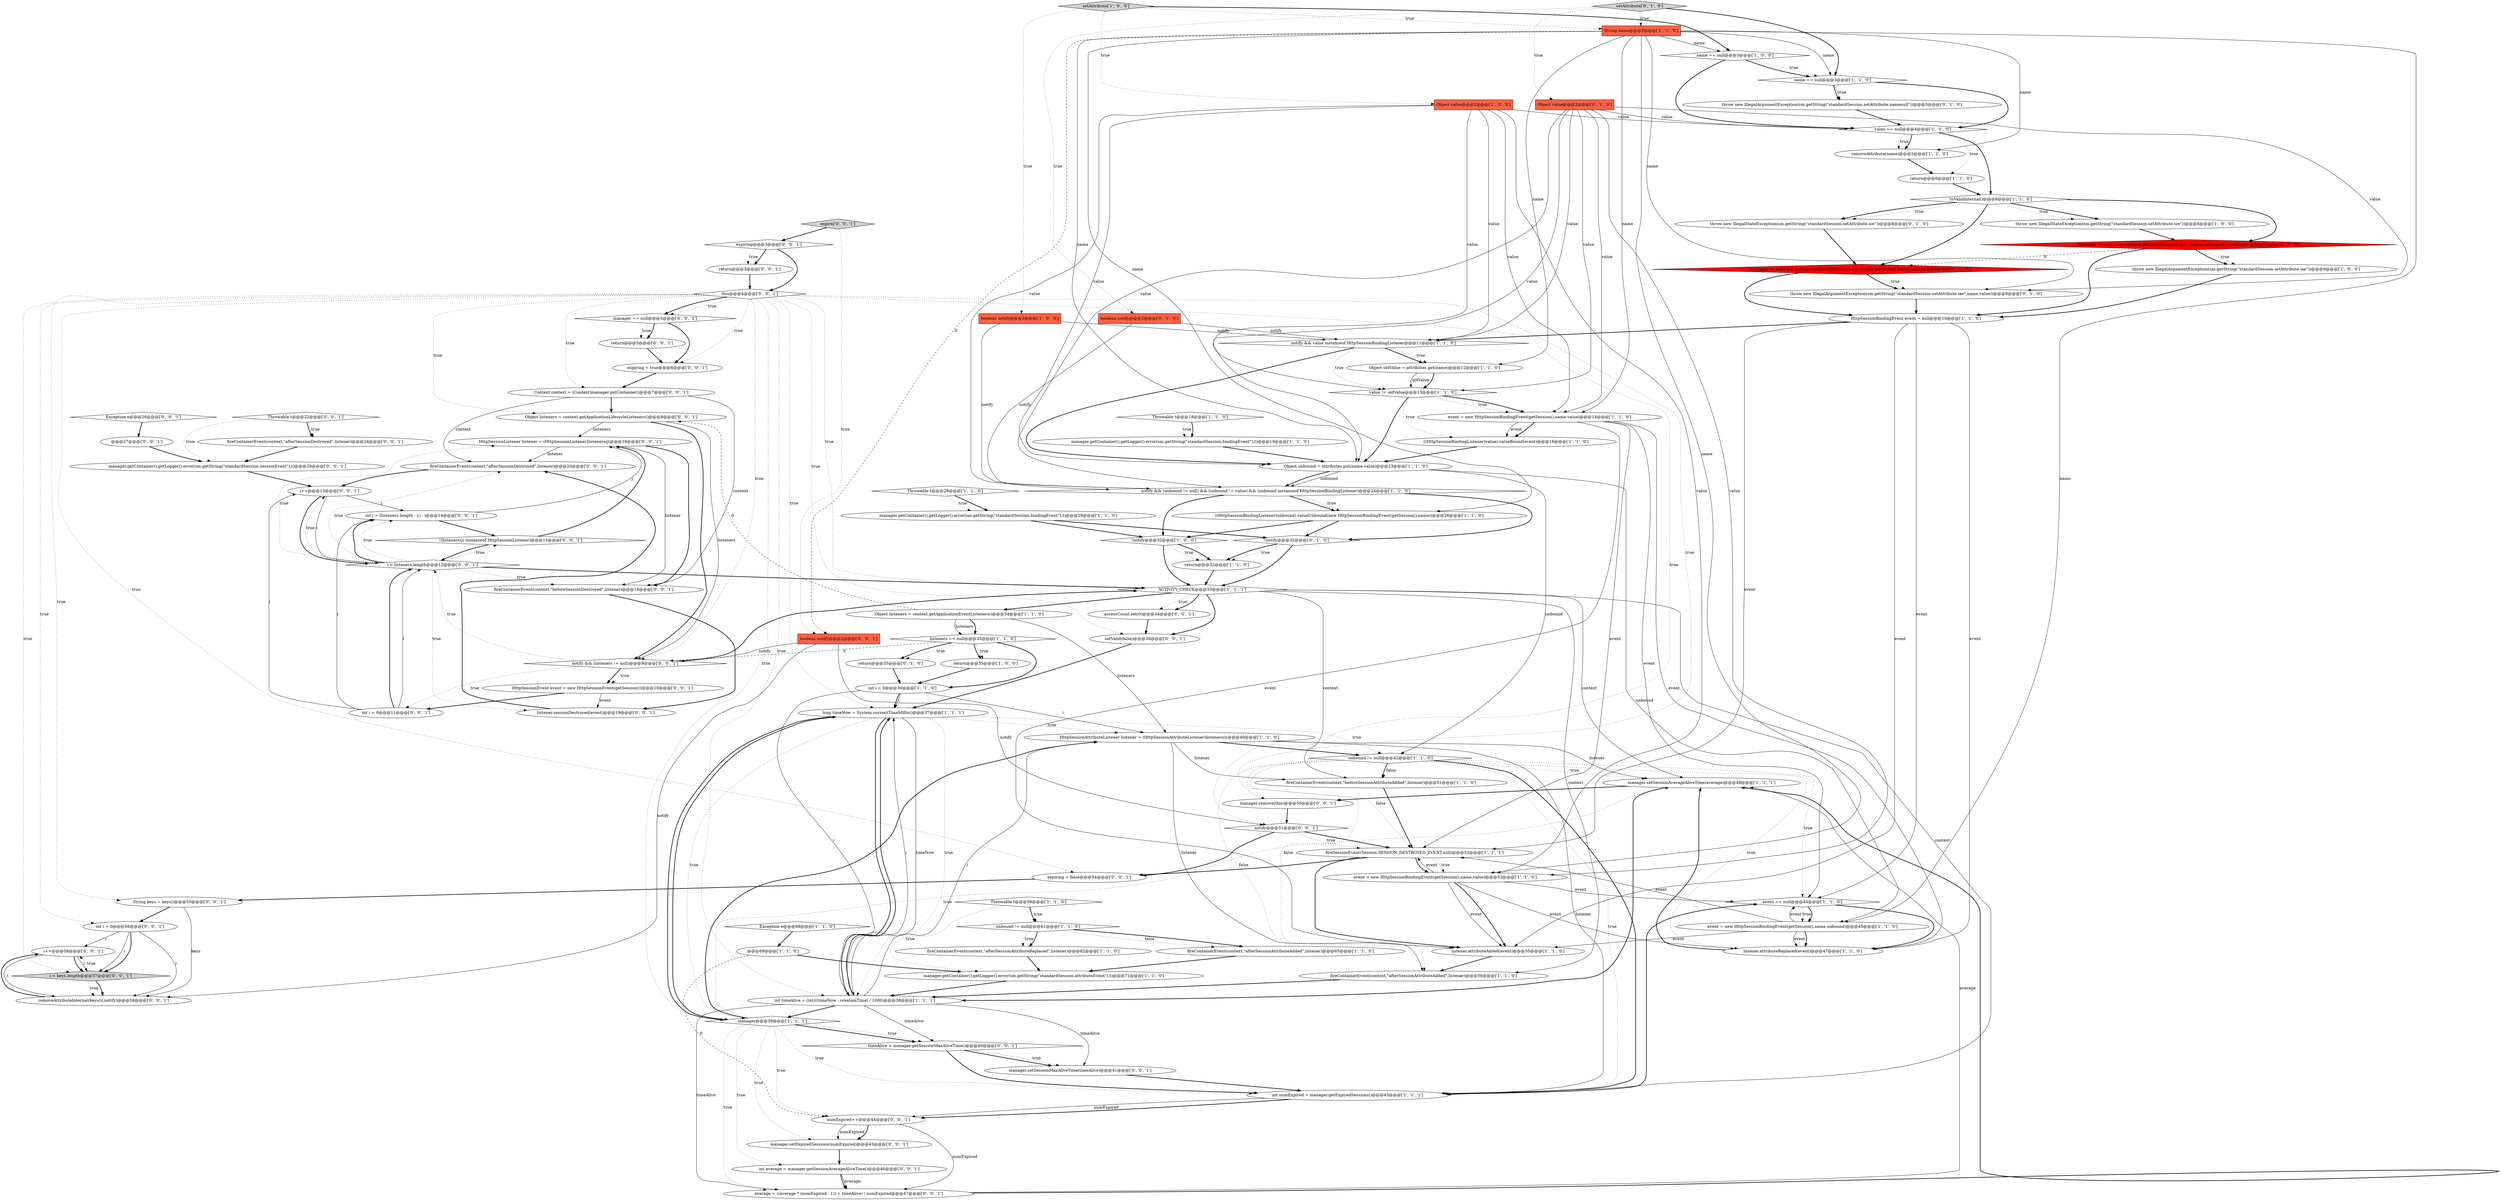 digraph {
87 [style = filled, label = "expiring = true@@@6@@@['0', '0', '1']", fillcolor = white, shape = ellipse image = "AAA0AAABBB3BBB"];
7 [style = filled, label = "Throwable t@@@59@@@['1', '1', '0']", fillcolor = white, shape = diamond image = "AAA0AAABBB1BBB"];
34 [style = filled, label = "event == null@@@44@@@['1', '1', '0']", fillcolor = white, shape = diamond image = "AAA0AAABBB1BBB"];
104 [style = filled, label = "HttpSessionListener listener = (HttpSessionListener)listeners(j(@@@16@@@['0', '0', '1']", fillcolor = white, shape = ellipse image = "AAA0AAABBB3BBB"];
69 [style = filled, label = "accessCount.set(0)@@@34@@@['0', '0', '1']", fillcolor = white, shape = ellipse image = "AAA0AAABBB3BBB"];
76 [style = filled, label = "expiring@@@3@@@['0', '0', '1']", fillcolor = white, shape = diamond image = "AAA0AAABBB3BBB"];
46 [style = filled, label = "removeAttribute(name)@@@5@@@['1', '1', '0']", fillcolor = white, shape = ellipse image = "AAA0AAABBB1BBB"];
36 [style = filled, label = "boolean notify@@@2@@@['1', '0', '0']", fillcolor = tomato, shape = box image = "AAA0AAABBB1BBB"];
98 [style = filled, label = "i++@@@13@@@['0', '0', '1']", fillcolor = white, shape = ellipse image = "AAA0AAABBB3BBB"];
24 [style = filled, label = "notify && (unbound != null) && (unbound != value) && (unbound instanceof HttpSessionBindingListener)@@@24@@@['1', '1', '0']", fillcolor = white, shape = diamond image = "AAA0AAABBB1BBB"];
13 [style = filled, label = "event = new HttpSessionBindingEvent(getSession(),name,unbound)@@@45@@@['1', '1', '0']", fillcolor = white, shape = ellipse image = "AAA0AAABBB1BBB"];
50 [style = filled, label = "event = new HttpSessionBindingEvent(getSession(),name,value)@@@53@@@['1', '1', '0']", fillcolor = white, shape = ellipse image = "AAA0AAABBB1BBB"];
42 [style = filled, label = "event = new HttpSessionBindingEvent(getSession(),name,value)@@@14@@@['1', '1', '0']", fillcolor = white, shape = ellipse image = "AAA0AAABBB1BBB"];
27 [style = filled, label = "return@@@6@@@['1', '1', '0']", fillcolor = white, shape = ellipse image = "AAA0AAABBB1BBB"];
21 [style = filled, label = "manager.setSessionAverageAliveTime(average)@@@48@@@['1', '1', '1']", fillcolor = white, shape = ellipse image = "AAA0AAABBB1BBB"];
25 [style = filled, label = "listener.attributeReplaced(event)@@@47@@@['1', '1', '0']", fillcolor = white, shape = ellipse image = "AAA0AAABBB1BBB"];
60 [style = filled, label = "throw new IllegalArgumentException(sm.getString(\"standardSession.setAttribute.iae\",name,value))@@@9@@@['0', '1', '0']", fillcolor = white, shape = ellipse image = "AAA0AAABBB2BBB"];
1 [style = filled, label = "return@@@35@@@['1', '0', '0']", fillcolor = white, shape = ellipse image = "AAA0AAABBB1BBB"];
29 [style = filled, label = "(manager != null) && manager.getDistributable() && !(value instanceof Serializable)@@@9@@@['1', '0', '0']", fillcolor = red, shape = diamond image = "AAA1AAABBB1BBB"];
88 [style = filled, label = "i++@@@58@@@['0', '0', '1']", fillcolor = white, shape = ellipse image = "AAA0AAABBB3BBB"];
20 [style = filled, label = "fireContainerEvent(context,\"afterSessionAttributeAdded\",listener)@@@56@@@['1', '1', '0']", fillcolor = white, shape = ellipse image = "AAA0AAABBB1BBB"];
64 [style = filled, label = "int average = manager.getSessionAverageAliveTime()@@@46@@@['0', '0', '1']", fillcolor = white, shape = ellipse image = "AAA0AAABBB3BBB"];
32 [style = filled, label = "!notify@@@32@@@['1', '0', '0']", fillcolor = white, shape = diamond image = "AAA0AAABBB1BBB"];
83 [style = filled, label = "fireContainerEvent(context,\"afterSessionDestroyed\",listener)@@@24@@@['0', '0', '1']", fillcolor = white, shape = ellipse image = "AAA0AAABBB3BBB"];
62 [style = filled, label = "boolean notify@@@2@@@['0', '1', '0']", fillcolor = tomato, shape = box image = "AAA0AAABBB2BBB"];
95 [style = filled, label = "notify && (listeners != null)@@@9@@@['0', '0', '1']", fillcolor = white, shape = diamond image = "AAA0AAABBB3BBB"];
53 [style = filled, label = "listeners == null@@@35@@@['1', '1', '0']", fillcolor = white, shape = diamond image = "AAA0AAABBB1BBB"];
8 [style = filled, label = "int numExpired = manager.getExpiredSessions()@@@43@@@['1', '1', '1']", fillcolor = white, shape = ellipse image = "AAA0AAABBB1BBB"];
28 [style = filled, label = "manager.getContainer().getLogger().error(sm.getString(\"standardSession.bindingEvent\"),t)@@@19@@@['1', '1', '0']", fillcolor = white, shape = ellipse image = "AAA0AAABBB1BBB"];
85 [style = filled, label = "String keys = keys()@@@55@@@['0', '0', '1']", fillcolor = white, shape = ellipse image = "AAA0AAABBB3BBB"];
93 [style = filled, label = "@@@27@@@['0', '0', '1']", fillcolor = white, shape = ellipse image = "AAA0AAABBB3BBB"];
72 [style = filled, label = "numExpired++@@@44@@@['0', '0', '1']", fillcolor = white, shape = ellipse image = "AAA0AAABBB3BBB"];
38 [style = filled, label = "((HttpSessionBindingListener)unbound).valueUnbound(new HttpSessionBindingEvent(getSession(),name))@@@26@@@['1', '1', '0']", fillcolor = white, shape = ellipse image = "AAA0AAABBB1BBB"];
30 [style = filled, label = "HttpSessionAttributeListener listener = (HttpSessionAttributeListener)listeners(i(@@@40@@@['1', '1', '0']", fillcolor = white, shape = ellipse image = "AAA0AAABBB1BBB"];
19 [style = filled, label = "manager@@@39@@@['1', '1', '1']", fillcolor = white, shape = diamond image = "AAA0AAABBB1BBB"];
45 [style = filled, label = "setAttribute['1', '0', '0']", fillcolor = lightgray, shape = diamond image = "AAA0AAABBB1BBB"];
37 [style = filled, label = "fireSessionEvent(Session.SESSION_DESTROYED_EVENT,null)@@@52@@@['1', '1', '1']", fillcolor = white, shape = ellipse image = "AAA0AAABBB1BBB"];
52 [style = filled, label = "value == null@@@4@@@['1', '1', '0']", fillcolor = white, shape = diamond image = "AAA0AAABBB1BBB"];
56 [style = filled, label = "Object value@@@2@@@['0', '1', '0']", fillcolor = tomato, shape = box image = "AAA0AAABBB2BBB"];
58 [style = filled, label = "return@@@35@@@['0', '1', '0']", fillcolor = white, shape = ellipse image = "AAA0AAABBB2BBB"];
15 [style = filled, label = "Object unbound = attributes.put(name,value)@@@23@@@['1', '1', '0']", fillcolor = white, shape = ellipse image = "AAA0AAABBB1BBB"];
102 [style = filled, label = "expiring = false@@@54@@@['0', '0', '1']", fillcolor = white, shape = ellipse image = "AAA0AAABBB3BBB"];
54 [style = filled, label = "unbound != null@@@61@@@['1', '1', '0']", fillcolor = white, shape = diamond image = "AAA0AAABBB1BBB"];
33 [style = filled, label = "fireContainerEvent(context,\"afterSessionAttributeAdded\",listener)@@@65@@@['1', '1', '0']", fillcolor = white, shape = ellipse image = "AAA0AAABBB1BBB"];
11 [style = filled, label = "manager.getContainer().getLogger().error(sm.getString(\"standardSession.attributeEvent\"),t)@@@71@@@['1', '1', '0']", fillcolor = white, shape = ellipse image = "AAA0AAABBB1BBB"];
4 [style = filled, label = "long timeNow = System.currentTimeMillis()@@@37@@@['1', '1', '1']", fillcolor = white, shape = ellipse image = "AAA0AAABBB1BBB"];
70 [style = filled, label = "listener.sessionDestroyed(event)@@@19@@@['0', '0', '1']", fillcolor = white, shape = ellipse image = "AAA0AAABBB3BBB"];
86 [style = filled, label = "this@@@4@@@['0', '0', '1']", fillcolor = white, shape = diamond image = "AAA0AAABBB3BBB"];
18 [style = filled, label = "Throwable t@@@18@@@['1', '1', '0']", fillcolor = white, shape = diamond image = "AAA0AAABBB1BBB"];
9 [style = filled, label = "HttpSessionBindingEvent event = null@@@10@@@['1', '1', '0']", fillcolor = white, shape = ellipse image = "AAA0AAABBB1BBB"];
77 [style = filled, label = "manager.setExpiredSessions(numExpired)@@@45@@@['0', '0', '1']", fillcolor = white, shape = ellipse image = "AAA0AAABBB3BBB"];
63 [style = filled, label = "setAttribute['0', '1', '0']", fillcolor = lightgray, shape = diamond image = "AAA0AAABBB2BBB"];
17 [style = filled, label = "listener.attributeAdded(event)@@@55@@@['1', '1', '0']", fillcolor = white, shape = ellipse image = "AAA0AAABBB1BBB"];
57 [style = filled, label = "throw new IllegalArgumentException(sm.getString(\"standardSession.setAttribute.namenull\"))@@@3@@@['0', '1', '0']", fillcolor = white, shape = ellipse image = "AAA0AAABBB2BBB"];
40 [style = filled, label = "Exception e@@@68@@@['1', '1', '0']", fillcolor = white, shape = diamond image = "AAA0AAABBB1BBB"];
90 [style = filled, label = "manager.setSessionMaxAliveTime(timeAlive)@@@41@@@['0', '0', '1']", fillcolor = white, shape = ellipse image = "AAA0AAABBB3BBB"];
59 [style = filled, label = "throw new IllegalStateException(sm.getString(\"standardSession.setAttribute.ise\"))@@@8@@@['0', '1', '0']", fillcolor = white, shape = ellipse image = "AAA0AAABBB2BBB"];
26 [style = filled, label = "throw new IllegalArgumentException(sm.getString(\"standardSession.setAttribute.iae\"))@@@9@@@['1', '0', '0']", fillcolor = white, shape = ellipse image = "AAA0AAABBB1BBB"];
97 [style = filled, label = "Object listeners = context.getApplicationLifecycleListeners()@@@8@@@['0', '0', '1']", fillcolor = white, shape = ellipse image = "AAA0AAABBB3BBB"];
41 [style = filled, label = "ACTIVITY_CHECK@@@33@@@['1', '1', '1']", fillcolor = white, shape = diamond image = "AAA0AAABBB1BBB"];
65 [style = filled, label = "HttpSessionEvent event = new HttpSessionEvent(getSession())@@@10@@@['0', '0', '1']", fillcolor = white, shape = ellipse image = "AAA0AAABBB3BBB"];
23 [style = filled, label = "Throwable t@@@28@@@['1', '1', '0']", fillcolor = white, shape = diamond image = "AAA0AAABBB1BBB"];
12 [style = filled, label = "value != oldValue@@@13@@@['1', '1', '0']", fillcolor = white, shape = diamond image = "AAA0AAABBB1BBB"];
55 [style = filled, label = "!notify@@@32@@@['0', '1', '0']", fillcolor = white, shape = diamond image = "AAA0AAABBB2BBB"];
100 [style = filled, label = "return@@@3@@@['0', '0', '1']", fillcolor = white, shape = ellipse image = "AAA0AAABBB3BBB"];
16 [style = filled, label = "unbound != null@@@42@@@['1', '1', '0']", fillcolor = white, shape = diamond image = "AAA0AAABBB1BBB"];
10 [style = filled, label = "notify && value instanceof HttpSessionBindingListener@@@11@@@['1', '1', '0']", fillcolor = white, shape = diamond image = "AAA0AAABBB1BBB"];
61 [style = filled, label = "(manager != null) && manager.getDistributable() && !(value instanceof Serializable)@@@9@@@['0', '1', '0']", fillcolor = red, shape = diamond image = "AAA1AAABBB2BBB"];
43 [style = filled, label = "!isValidInternal()@@@8@@@['1', '1', '0']", fillcolor = white, shape = diamond image = "AAA0AAABBB1BBB"];
79 [style = filled, label = "!(listeners(j( instanceof HttpSessionListener)@@@15@@@['0', '0', '1']", fillcolor = white, shape = diamond image = "AAA0AAABBB3BBB"];
35 [style = filled, label = "@@@69@@@['1', '1', '0']", fillcolor = white, shape = ellipse image = "AAA0AAABBB1BBB"];
84 [style = filled, label = "int i = 0@@@56@@@['0', '0', '1']", fillcolor = white, shape = ellipse image = "AAA0AAABBB3BBB"];
96 [style = filled, label = "manager.getContainer().getLogger().error(sm.getString(\"standardSession.sessionEvent\"),t)@@@29@@@['0', '0', '1']", fillcolor = white, shape = ellipse image = "AAA0AAABBB3BBB"];
68 [style = filled, label = "notify@@@51@@@['0', '0', '1']", fillcolor = white, shape = diamond image = "AAA0AAABBB3BBB"];
66 [style = filled, label = "manager.remove(this)@@@50@@@['0', '0', '1']", fillcolor = white, shape = ellipse image = "AAA0AAABBB3BBB"];
2 [style = filled, label = "Object oldValue = attributes.get(name)@@@12@@@['1', '1', '0']", fillcolor = white, shape = ellipse image = "AAA0AAABBB1BBB"];
91 [style = filled, label = "int i = 0@@@11@@@['0', '0', '1']", fillcolor = white, shape = ellipse image = "AAA0AAABBB3BBB"];
31 [style = filled, label = "int i = 0@@@36@@@['1', '1', '0']", fillcolor = white, shape = ellipse image = "AAA0AAABBB1BBB"];
73 [style = filled, label = "fireContainerEvent(context,\"afterSessionDestroyed\",listener)@@@20@@@['0', '0', '1']", fillcolor = white, shape = ellipse image = "AAA0AAABBB3BBB"];
0 [style = filled, label = "name == null@@@3@@@['1', '0', '0']", fillcolor = white, shape = diamond image = "AAA0AAABBB1BBB"];
78 [style = filled, label = "Exception e@@@26@@@['0', '0', '1']", fillcolor = white, shape = diamond image = "AAA0AAABBB3BBB"];
99 [style = filled, label = "int j = (listeners.length - 1) - i@@@14@@@['0', '0', '1']", fillcolor = white, shape = ellipse image = "AAA0AAABBB3BBB"];
51 [style = filled, label = "int timeAlive = (int)((timeNow - creationTime) / 1000)@@@38@@@['1', '1', '1']", fillcolor = white, shape = ellipse image = "AAA0AAABBB1BBB"];
48 [style = filled, label = "((HttpSessionBindingListener)value).valueBound(event)@@@16@@@['1', '1', '0']", fillcolor = white, shape = ellipse image = "AAA0AAABBB1BBB"];
103 [style = filled, label = "i < listeners.length@@@12@@@['0', '0', '1']", fillcolor = white, shape = diamond image = "AAA0AAABBB3BBB"];
71 [style = filled, label = "average = ((average * (numExpired - 1)) + timeAlive) / numExpired@@@47@@@['0', '0', '1']", fillcolor = white, shape = ellipse image = "AAA0AAABBB3BBB"];
82 [style = filled, label = "fireContainerEvent(context,\"beforeSessionDestroyed\",listener)@@@18@@@['0', '0', '1']", fillcolor = white, shape = ellipse image = "AAA0AAABBB3BBB"];
5 [style = filled, label = "fireContainerEvent(context,\"afterSessionAttributeReplaced\",listener)@@@62@@@['1', '1', '0']", fillcolor = white, shape = ellipse image = "AAA0AAABBB1BBB"];
92 [style = filled, label = "setValid(false)@@@36@@@['0', '0', '1']", fillcolor = white, shape = ellipse image = "AAA0AAABBB3BBB"];
94 [style = filled, label = "boolean notify@@@2@@@['0', '0', '1']", fillcolor = tomato, shape = box image = "AAA0AAABBB3BBB"];
67 [style = filled, label = "i < keys.length@@@57@@@['0', '0', '1']", fillcolor = lightgray, shape = diamond image = "AAA0AAABBB3BBB"];
89 [style = filled, label = "manager == null@@@5@@@['0', '0', '1']", fillcolor = white, shape = diamond image = "AAA0AAABBB3BBB"];
74 [style = filled, label = "timeAlive > manager.getSessionMaxAliveTime()@@@40@@@['0', '0', '1']", fillcolor = white, shape = diamond image = "AAA0AAABBB3BBB"];
14 [style = filled, label = "fireContainerEvent(context,\"beforeSessionAttributeAdded\",listener)@@@51@@@['1', '1', '0']", fillcolor = white, shape = ellipse image = "AAA0AAABBB1BBB"];
22 [style = filled, label = "throw new IllegalStateException(sm.getString(\"standardSession.setAttribute.ise\"))@@@8@@@['1', '0', '0']", fillcolor = white, shape = ellipse image = "AAA0AAABBB1BBB"];
80 [style = filled, label = "return@@@5@@@['0', '0', '1']", fillcolor = white, shape = ellipse image = "AAA0AAABBB3BBB"];
105 [style = filled, label = "Context context = (Context)manager.getContainer()@@@7@@@['0', '0', '1']", fillcolor = white, shape = ellipse image = "AAA0AAABBB3BBB"];
101 [style = filled, label = "expire['0', '0', '1']", fillcolor = lightgray, shape = diamond image = "AAA0AAABBB3BBB"];
39 [style = filled, label = "Object value@@@2@@@['1', '0', '0']", fillcolor = tomato, shape = box image = "AAA0AAABBB1BBB"];
49 [style = filled, label = "manager.getContainer().getLogger().error(sm.getString(\"standardSession.bindingEvent\"),t)@@@29@@@['1', '1', '0']", fillcolor = white, shape = ellipse image = "AAA0AAABBB1BBB"];
47 [style = filled, label = "String name@@@2@@@['1', '1', '0']", fillcolor = tomato, shape = box image = "AAA0AAABBB1BBB"];
6 [style = filled, label = "name == null@@@3@@@['1', '1', '0']", fillcolor = white, shape = diamond image = "AAA0AAABBB1BBB"];
44 [style = filled, label = "return@@@32@@@['1', '1', '0']", fillcolor = white, shape = ellipse image = "AAA0AAABBB1BBB"];
81 [style = filled, label = "Throwable t@@@22@@@['0', '0', '1']", fillcolor = white, shape = diamond image = "AAA0AAABBB3BBB"];
3 [style = filled, label = "Object listeners = context.getApplicationEventListeners()@@@34@@@['1', '1', '0']", fillcolor = white, shape = ellipse image = "AAA0AAABBB1BBB"];
75 [style = filled, label = "removeAttributeInternal(keys(i(,notify)@@@58@@@['0', '0', '1']", fillcolor = white, shape = ellipse image = "AAA0AAABBB3BBB"];
47->2 [style = solid, label="name"];
6->57 [style = bold, label=""];
86->85 [style = dotted, label="true"];
60->9 [style = bold, label=""];
88->67 [style = bold, label=""];
19->77 [style = dotted, label="true"];
7->54 [style = dotted, label="true"];
16->34 [style = dotted, label="true"];
21->51 [style = bold, label=""];
74->8 [style = bold, label=""];
3->97 [style = dashed, label="0"];
81->83 [style = bold, label=""];
30->14 [style = solid, label="listener"];
24->32 [style = bold, label=""];
50->34 [style = solid, label="event"];
12->42 [style = dotted, label="true"];
4->51 [style = solid, label="timeNow"];
53->58 [style = dotted, label="true"];
64->71 [style = solid, label="average"];
26->9 [style = bold, label=""];
53->58 [style = bold, label=""];
8->72 [style = solid, label="numExpired"];
12->42 [style = bold, label=""];
42->48 [style = bold, label=""];
9->10 [style = bold, label=""];
76->100 [style = bold, label=""];
95->65 [style = bold, label=""];
37->102 [style = bold, label=""];
0->6 [style = dotted, label="true"];
29->26 [style = dotted, label="true"];
86->67 [style = dotted, label="true"];
59->61 [style = bold, label=""];
54->5 [style = dotted, label="true"];
4->30 [style = dotted, label="true"];
49->55 [style = bold, label=""];
15->16 [style = solid, label="unbound"];
39->42 [style = solid, label="value"];
0->52 [style = bold, label=""];
86->92 [style = dotted, label="true"];
70->73 [style = bold, label=""];
84->75 [style = solid, label="i"];
30->8 [style = solid, label="listener"];
89->80 [style = dotted, label="true"];
33->11 [style = bold, label=""];
35->72 [style = dashed, label="0"];
19->71 [style = dotted, label="true"];
37->50 [style = dotted, label="true"];
103->79 [style = dotted, label="true"];
101->94 [style = dotted, label="true"];
52->46 [style = dotted, label="true"];
56->24 [style = solid, label="value"];
45->0 [style = bold, label=""];
103->104 [style = dotted, label="true"];
54->33 [style = bold, label=""];
42->37 [style = solid, label="event"];
42->34 [style = solid, label="event"];
63->47 [style = dotted, label="true"];
39->24 [style = solid, label="value"];
30->20 [style = solid, label="listener"];
98->103 [style = solid, label="i"];
43->29 [style = bold, label=""];
16->14 [style = bold, label=""];
91->103 [style = bold, label=""];
19->64 [style = dotted, label="true"];
69->92 [style = bold, label=""];
47->6 [style = solid, label="name"];
51->74 [style = solid, label="timeAlive"];
88->67 [style = solid, label="i"];
1->31 [style = bold, label=""];
54->5 [style = bold, label=""];
68->102 [style = bold, label=""];
85->84 [style = bold, label=""];
95->103 [style = dotted, label="true"];
72->77 [style = solid, label="numExpired"];
41->69 [style = dotted, label="true"];
25->21 [style = bold, label=""];
38->55 [style = bold, label=""];
65->91 [style = bold, label=""];
17->20 [style = bold, label=""];
14->37 [style = bold, label=""];
13->25 [style = bold, label=""];
23->49 [style = bold, label=""];
71->21 [style = solid, label="average"];
8->34 [style = bold, label=""];
47->94 [style = dashed, label="0"];
93->96 [style = bold, label=""];
88->75 [style = solid, label="i"];
34->13 [style = dotted, label="true"];
97->104 [style = solid, label="listeners"];
63->56 [style = dotted, label="true"];
11->51 [style = bold, label=""];
55->41 [style = bold, label=""];
77->64 [style = bold, label=""];
64->71 [style = bold, label=""];
51->30 [style = solid, label="i"];
4->51 [style = dotted, label="true"];
103->73 [style = dotted, label="true"];
24->55 [style = bold, label=""];
102->85 [style = bold, label=""];
72->77 [style = bold, label=""];
104->82 [style = bold, label=""];
4->19 [style = bold, label=""];
51->4 [style = solid, label="i"];
50->37 [style = solid, label="event"];
61->60 [style = dotted, label="true"];
105->97 [style = bold, label=""];
31->4 [style = bold, label=""];
8->72 [style = bold, label=""];
98->99 [style = solid, label="i"];
89->80 [style = bold, label=""];
24->38 [style = bold, label=""];
19->21 [style = dotted, label="true"];
84->88 [style = solid, label="i"];
95->41 [style = bold, label=""];
51->19 [style = bold, label=""];
62->24 [style = solid, label="notify"];
56->10 [style = solid, label="value"];
86->105 [style = dotted, label="true"];
18->28 [style = bold, label=""];
3->53 [style = bold, label=""];
105->82 [style = solid, label="context"];
3->53 [style = solid, label="listeners"];
43->59 [style = dotted, label="true"];
29->26 [style = bold, label=""];
41->20 [style = solid, label="context"];
38->32 [style = bold, label=""];
49->32 [style = bold, label=""];
100->86 [style = bold, label=""];
47->50 [style = solid, label="name"];
91->98 [style = solid, label="i"];
86->89 [style = bold, label=""];
91->99 [style = solid, label="i"];
19->72 [style = dotted, label="true"];
30->21 [style = solid, label="listener"];
71->21 [style = bold, label=""];
78->93 [style = bold, label=""];
76->86 [style = bold, label=""];
81->96 [style = dotted, label="true"];
39->12 [style = solid, label="value"];
51->71 [style = solid, label="timeAlive"];
86->87 [style = dotted, label="true"];
72->71 [style = solid, label="numExpired"];
43->22 [style = bold, label=""];
19->30 [style = bold, label=""];
44->41 [style = bold, label=""];
73->98 [style = bold, label=""];
86->89 [style = dotted, label="true"];
6->57 [style = dotted, label="true"];
45->39 [style = dotted, label="true"];
42->17 [style = solid, label="event"];
62->10 [style = solid, label="notify"];
16->21 [style = dotted, label="true"];
86->102 [style = dotted, label="true"];
10->2 [style = bold, label=""];
54->33 [style = dotted, label="false"];
55->44 [style = dotted, label="true"];
5->11 [style = bold, label=""];
86->41 [style = dotted, label="true"];
105->73 [style = solid, label="context"];
13->37 [style = solid, label="event"];
47->13 [style = solid, label="name"];
16->25 [style = dotted, label="true"];
16->17 [style = dotted, label="false"];
85->75 [style = solid, label="keys"];
19->74 [style = bold, label=""];
42->25 [style = solid, label="event"];
21->66 [style = bold, label=""];
65->70 [style = solid, label="event"];
47->38 [style = solid, label="name"];
9->34 [style = solid, label="event"];
43->22 [style = dotted, label="true"];
103->98 [style = dotted, label="true"];
16->8 [style = dotted, label="true"];
41->21 [style = solid, label="context"];
39->50 [style = solid, label="value"];
39->52 [style = solid, label="value"];
86->19 [style = dotted, label="true"];
40->35 [style = bold, label=""];
52->46 [style = bold, label=""];
27->43 [style = bold, label=""];
51->4 [style = bold, label=""];
43->59 [style = bold, label=""];
16->8 [style = bold, label=""];
67->75 [style = bold, label=""];
47->60 [style = solid, label="name"];
36->24 [style = solid, label="notify"];
50->25 [style = solid, label="event"];
84->67 [style = solid, label="i"];
50->17 [style = bold, label=""];
47->15 [style = solid, label="name"];
13->25 [style = solid, label="event"];
22->29 [style = bold, label=""];
96->98 [style = bold, label=""];
9->25 [style = solid, label="event"];
79->104 [style = bold, label=""];
74->90 [style = bold, label=""];
63->6 [style = bold, label=""];
86->95 [style = dotted, label="true"];
47->0 [style = solid, label="name"];
103->41 [style = bold, label=""];
94->75 [style = solid, label="notify"];
7->54 [style = bold, label=""];
95->91 [style = dotted, label="true"];
19->8 [style = dotted, label="true"];
87->105 [style = bold, label=""];
29->61 [style = dashed, label="0"];
86->51 [style = dotted, label="true"];
103->99 [style = bold, label=""];
56->42 [style = solid, label="value"];
43->61 [style = bold, label=""];
104->73 [style = solid, label="listener"];
56->12 [style = solid, label="value"];
97->95 [style = bold, label=""];
98->103 [style = bold, label=""];
52->43 [style = bold, label=""];
15->13 [style = solid, label="unbound"];
90->8 [style = bold, label=""];
47->42 [style = solid, label="name"];
7->11 [style = dotted, label="true"];
86->97 [style = dotted, label="true"];
56->52 [style = solid, label="value"];
101->76 [style = bold, label=""];
36->10 [style = solid, label="notify"];
10->2 [style = dotted, label="true"];
63->62 [style = dotted, label="true"];
79->103 [style = bold, label=""];
41->92 [style = bold, label=""];
20->51 [style = bold, label=""];
56->50 [style = solid, label="value"];
81->83 [style = dotted, label="true"];
32->44 [style = bold, label=""];
82->70 [style = bold, label=""];
53->1 [style = bold, label=""];
32->41 [style = bold, label=""];
89->87 [style = bold, label=""];
16->37 [style = dotted, label="false"];
4->51 [style = bold, label=""];
41->69 [style = bold, label=""];
32->44 [style = dotted, label="true"];
95->65 [style = dotted, label="true"];
39->15 [style = solid, label="value"];
45->47 [style = dotted, label="true"];
41->8 [style = solid, label="context"];
4->19 [style = dotted, label="true"];
9->37 [style = solid, label="event"];
97->95 [style = solid, label="listeners"];
76->100 [style = dotted, label="true"];
91->103 [style = solid, label="i"];
10->12 [style = dotted, label="true"];
34->25 [style = bold, label=""];
13->17 [style = solid, label="event"];
68->37 [style = dotted, label="true"];
10->15 [style = bold, label=""];
28->15 [style = bold, label=""];
61->60 [style = bold, label=""];
9->17 [style = solid, label="event"];
19->74 [style = dotted, label="true"];
74->90 [style = dotted, label="true"];
0->6 [style = bold, label=""];
13->34 [style = solid, label="event"];
104->82 [style = solid, label="listener"];
86->4 [style = dotted, label="true"];
67->75 [style = dotted, label="true"];
84->67 [style = bold, label=""];
29->9 [style = bold, label=""];
41->3 [style = bold, label=""];
12->15 [style = bold, label=""];
34->13 [style = bold, label=""];
37->17 [style = bold, label=""];
66->68 [style = bold, label=""];
80->87 [style = bold, label=""];
103->70 [style = dotted, label="true"];
86->68 [style = dotted, label="true"];
58->31 [style = bold, label=""];
68->37 [style = bold, label=""];
86->84 [style = dotted, label="true"];
61->9 [style = bold, label=""];
53->1 [style = dotted, label="true"];
53->31 [style = bold, label=""];
42->48 [style = solid, label="event"];
15->24 [style = solid, label="unbound"];
67->88 [style = dotted, label="true"];
6->52 [style = bold, label=""];
2->12 [style = bold, label=""];
52->27 [style = dotted, label="true"];
86->66 [style = dotted, label="true"];
57->52 [style = bold, label=""];
83->96 [style = bold, label=""];
23->49 [style = dotted, label="true"];
24->38 [style = dotted, label="true"];
55->44 [style = bold, label=""];
75->88 [style = bold, label=""];
47->46 [style = solid, label="name"];
16->20 [style = dotted, label="false"];
99->104 [style = solid, label="j"];
31->30 [style = solid, label="i"];
2->12 [style = solid, label="oldValue"];
103->99 [style = dotted, label="true"];
92->4 [style = bold, label=""];
94->68 [style = solid, label="notify"];
18->28 [style = dotted, label="true"];
35->11 [style = bold, label=""];
15->24 [style = bold, label=""];
46->27 [style = bold, label=""];
99->79 [style = bold, label=""];
53->95 [style = dashed, label="0"];
48->15 [style = bold, label=""];
3->30 [style = solid, label="listeners"];
45->36 [style = dotted, label="true"];
103->82 [style = dotted, label="true"];
16->14 [style = dotted, label="false"];
50->17 [style = solid, label="event"];
4->16 [style = dotted, label="true"];
19->4 [style = bold, label=""];
31->4 [style = solid, label="i"];
41->14 [style = solid, label="context"];
30->16 [style = bold, label=""];
31->51 [style = solid, label="i"];
94->95 [style = solid, label="notify"];
39->10 [style = solid, label="value"];
37->50 [style = bold, label=""];
51->90 [style = solid, label="timeAlive"];
56->60 [style = solid, label="value"];
56->15 [style = solid, label="value"];
12->48 [style = dotted, label="true"];
}
